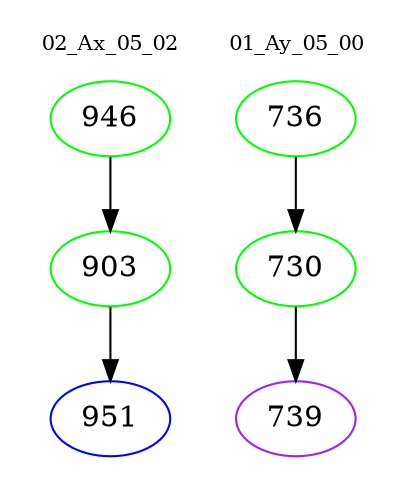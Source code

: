 digraph{
subgraph cluster_0 {
color = white
label = "02_Ax_05_02";
fontsize=10;
T0_946 [label="946", color="green"]
T0_946 -> T0_903 [color="black"]
T0_903 [label="903", color="green"]
T0_903 -> T0_951 [color="black"]
T0_951 [label="951", color="blue"]
}
subgraph cluster_1 {
color = white
label = "01_Ay_05_00";
fontsize=10;
T1_736 [label="736", color="green"]
T1_736 -> T1_730 [color="black"]
T1_730 [label="730", color="green"]
T1_730 -> T1_739 [color="black"]
T1_739 [label="739", color="purple"]
}
}
